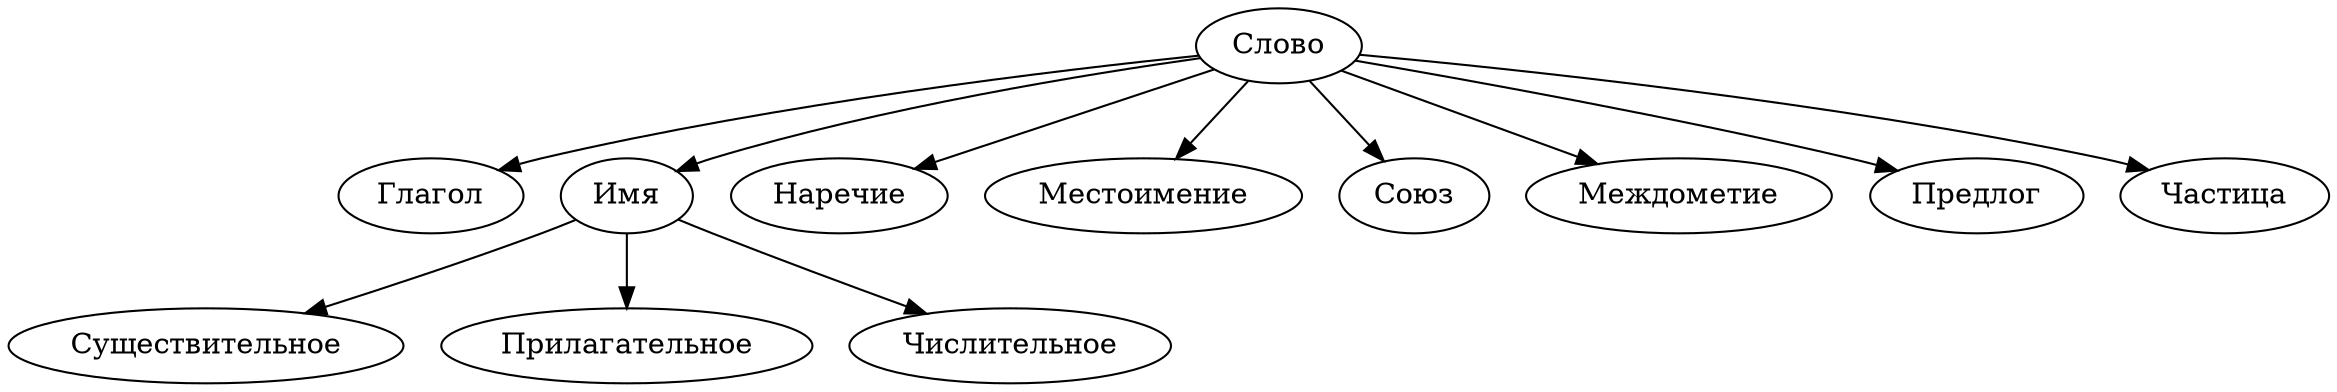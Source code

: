 digraph G {
    "Слово" -> "Глагол"
    "Слово" -> "Имя"
    "Слово" -> "Наречие"
    "Слово" -> "Местоимение"
    "Слово" -> "Союз"
    "Слово" -> "Междометие"
    "Слово" -> "Предлог"
    "Слово" -> "Частица"
    "Имя" -> "Существительное"
    "Имя" -> "Прилагательное"
    "Имя" -> "Числительное"
}

digraph H {
    "Word" -> "Verb"
    "Word" -> "Noun / Nomen"
    "Word" -> "Adverb"
    "Word" -> "Pronoun"
    "Word" -> "Conjunction"
    "Word" -> "Interjection"
    "Word" -> "Prepostion"
    "Word" -> "Particle"
    "Noun / Nomen" -> "Substantive"
    "Noun / Nomen" -> "Adjective"
    "Noun / Nomen" -> "Numeral"
}